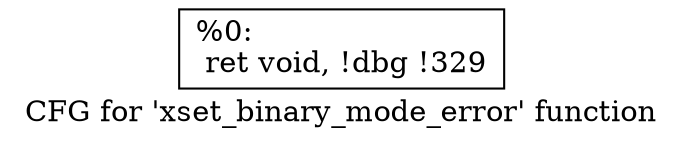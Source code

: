 digraph "CFG for 'xset_binary_mode_error' function" {
	label="CFG for 'xset_binary_mode_error' function";

	Node0x27efbc0 [shape=record,label="{%0:\l  ret void, !dbg !329\l}"];
}
